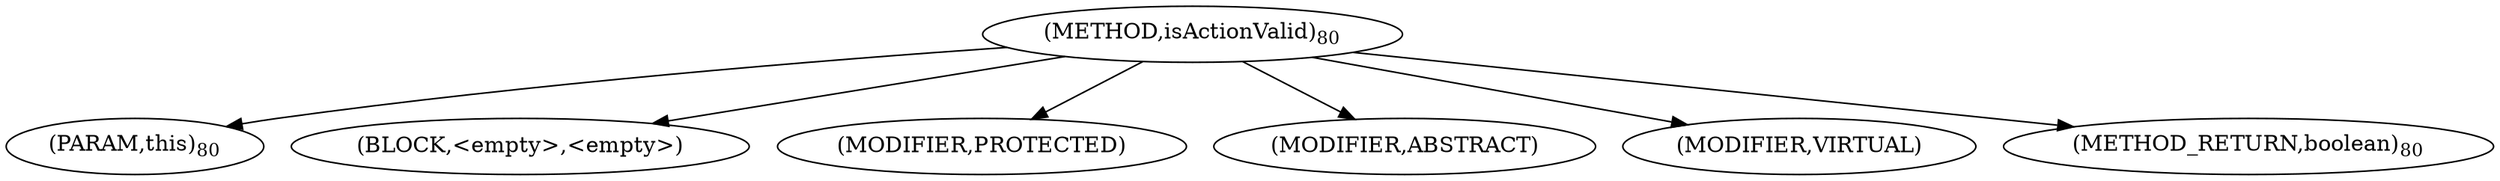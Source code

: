 digraph "isActionValid" {  
"87" [label = <(METHOD,isActionValid)<SUB>80</SUB>> ]
"88" [label = <(PARAM,this)<SUB>80</SUB>> ]
"89" [label = <(BLOCK,&lt;empty&gt;,&lt;empty&gt;)> ]
"90" [label = <(MODIFIER,PROTECTED)> ]
"91" [label = <(MODIFIER,ABSTRACT)> ]
"92" [label = <(MODIFIER,VIRTUAL)> ]
"93" [label = <(METHOD_RETURN,boolean)<SUB>80</SUB>> ]
  "87" -> "88" 
  "87" -> "89" 
  "87" -> "90" 
  "87" -> "91" 
  "87" -> "92" 
  "87" -> "93" 
}

